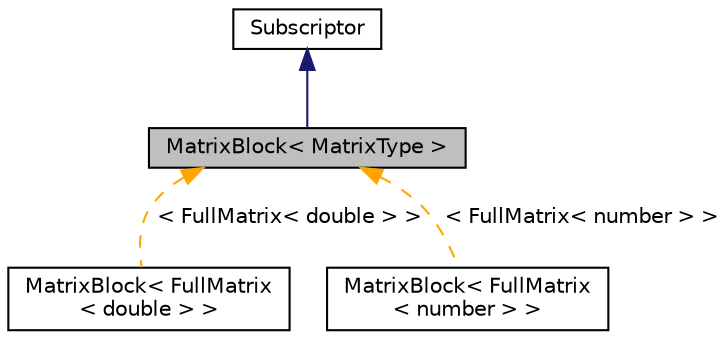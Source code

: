 digraph "MatrixBlock&lt; MatrixType &gt;"
{
 // LATEX_PDF_SIZE
  edge [fontname="Helvetica",fontsize="10",labelfontname="Helvetica",labelfontsize="10"];
  node [fontname="Helvetica",fontsize="10",shape=record];
  Node1 [label="MatrixBlock\< MatrixType \>",height=0.2,width=0.4,color="black", fillcolor="grey75", style="filled", fontcolor="black",tooltip=" "];
  Node2 -> Node1 [dir="back",color="midnightblue",fontsize="10",style="solid",fontname="Helvetica"];
  Node2 [label="Subscriptor",height=0.2,width=0.4,color="black", fillcolor="white", style="filled",URL="$classSubscriptor.html",tooltip=" "];
  Node1 -> Node3 [dir="back",color="orange",fontsize="10",style="dashed",label=" \< FullMatrix\< double \> \>" ,fontname="Helvetica"];
  Node3 [label="MatrixBlock\< FullMatrix\l\< double \> \>",height=0.2,width=0.4,color="black", fillcolor="white", style="filled",URL="$classMatrixBlock.html",tooltip=" "];
  Node1 -> Node4 [dir="back",color="orange",fontsize="10",style="dashed",label=" \< FullMatrix\< number \> \>" ,fontname="Helvetica"];
  Node4 [label="MatrixBlock\< FullMatrix\l\< number \> \>",height=0.2,width=0.4,color="black", fillcolor="white", style="filled",URL="$classMatrixBlock.html",tooltip=" "];
}
